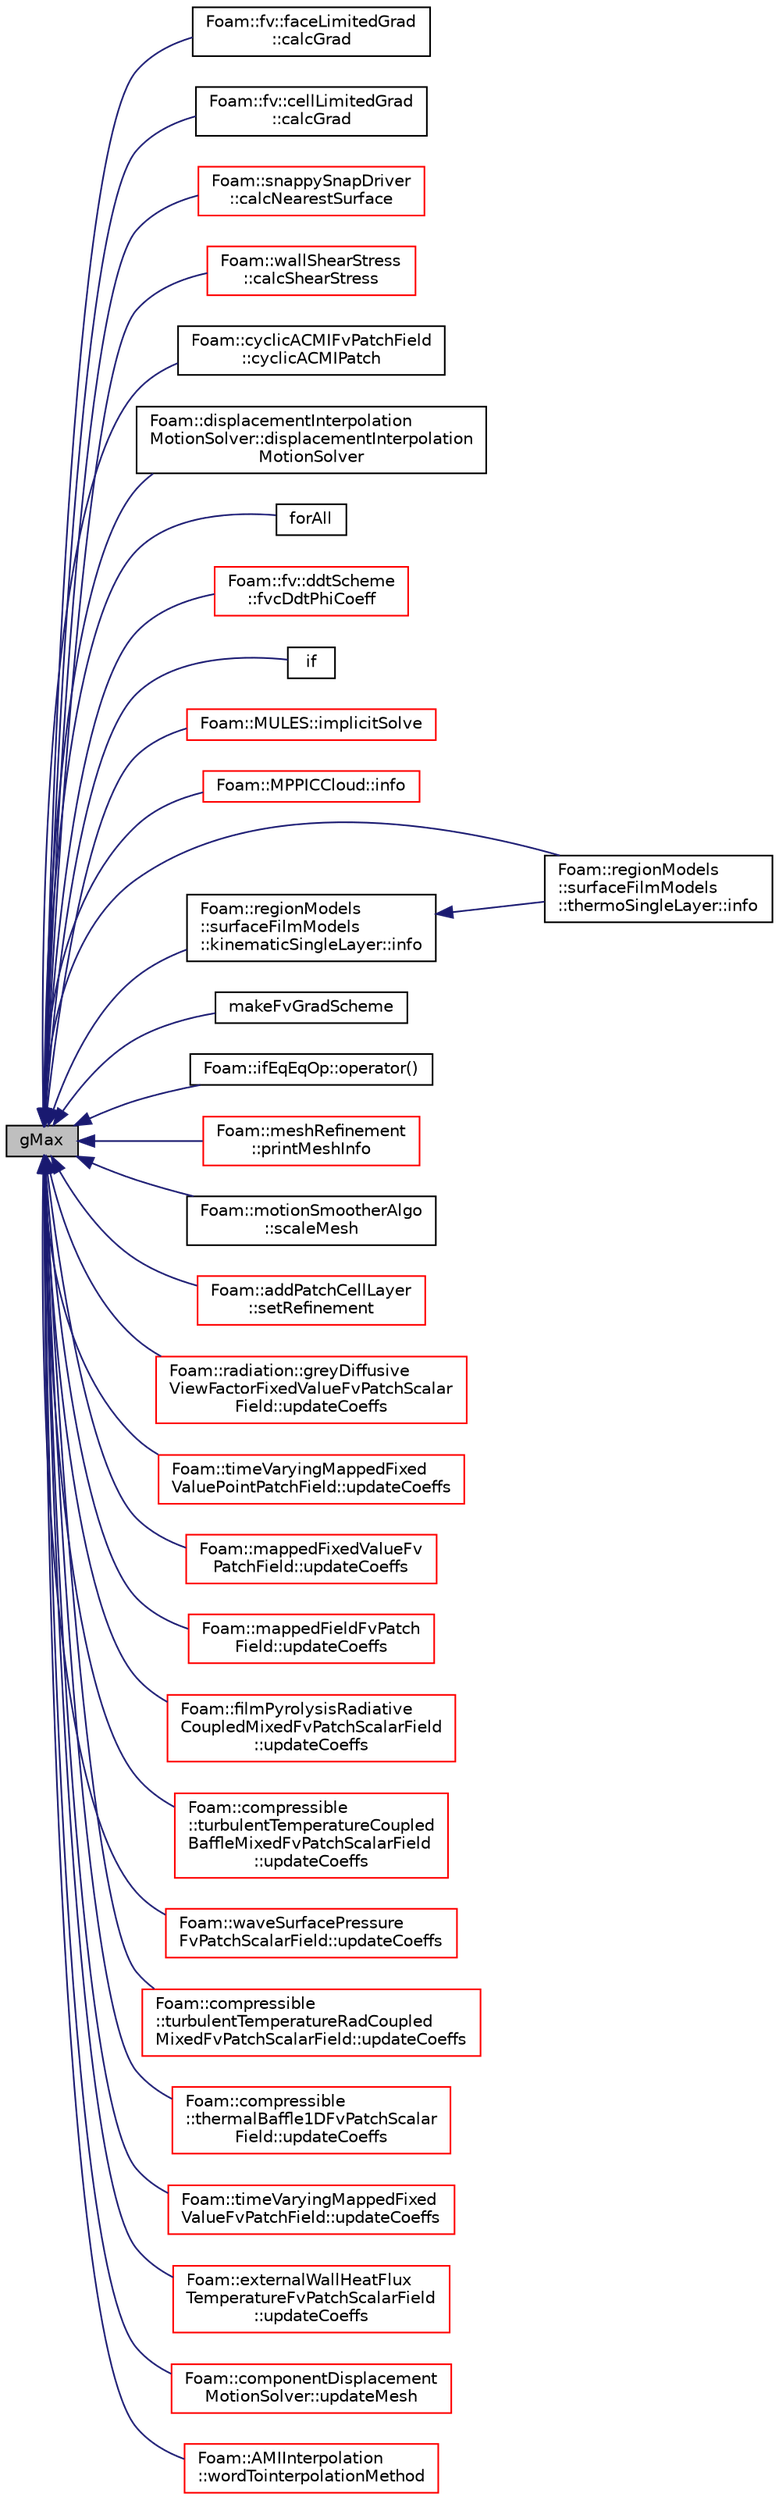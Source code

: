 digraph "gMax"
{
  bgcolor="transparent";
  edge [fontname="Helvetica",fontsize="10",labelfontname="Helvetica",labelfontsize="10"];
  node [fontname="Helvetica",fontsize="10",shape=record];
  rankdir="LR";
  Node1 [label="gMax",height=0.2,width=0.4,color="black", fillcolor="grey75", style="filled", fontcolor="black"];
  Node1 -> Node2 [dir="back",color="midnightblue",fontsize="10",style="solid",fontname="Helvetica"];
  Node2 [label="Foam::fv::faceLimitedGrad\l::calcGrad",height=0.2,width=0.4,color="black",URL="$a00737.html#ad8d9cb82461fad7624154d2e66528aa7"];
  Node1 -> Node3 [dir="back",color="midnightblue",fontsize="10",style="solid",fontname="Helvetica"];
  Node3 [label="Foam::fv::cellLimitedGrad\l::calcGrad",height=0.2,width=0.4,color="black",URL="$a00215.html#a9e6946d5c172823826c394cab9979f17"];
  Node1 -> Node4 [dir="back",color="midnightblue",fontsize="10",style="solid",fontname="Helvetica"];
  Node4 [label="Foam::snappySnapDriver\l::calcNearestSurface",height=0.2,width=0.4,color="red",URL="$a02421.html#a0a334a64613ee0c208d8edf18306bcf2",tooltip="Per patch point calculate point on nearest surface. Set as. "];
  Node1 -> Node5 [dir="back",color="midnightblue",fontsize="10",style="solid",fontname="Helvetica"];
  Node5 [label="Foam::wallShearStress\l::calcShearStress",height=0.2,width=0.4,color="red",URL="$a02945.html#a8a6d77ce57a081d39fa4e76f5415edec",tooltip="Calculate the shear stress. "];
  Node1 -> Node6 [dir="back",color="midnightblue",fontsize="10",style="solid",fontname="Helvetica"];
  Node6 [label="Foam::cyclicACMIFvPatchField\l::cyclicACMIPatch",height=0.2,width=0.4,color="black",URL="$a00464.html#a3a927eeaa0f7fc8ebc554fbd9ce29fc5",tooltip="Return local reference cast into the cyclic AMI patch. "];
  Node1 -> Node7 [dir="back",color="midnightblue",fontsize="10",style="solid",fontname="Helvetica"];
  Node7 [label="Foam::displacementInterpolation\lMotionSolver::displacementInterpolation\lMotionSolver",height=0.2,width=0.4,color="black",URL="$a00557.html#af70627c48920441a925701b8da5266ba",tooltip="Construct from polyMesh and IOdictionary. "];
  Node1 -> Node8 [dir="back",color="midnightblue",fontsize="10",style="solid",fontname="Helvetica"];
  Node8 [label="forAll",height=0.2,width=0.4,color="black",URL="$a03223.html#a3a6dfa236873b1e0df07a723bccf5222"];
  Node1 -> Node9 [dir="back",color="midnightblue",fontsize="10",style="solid",fontname="Helvetica"];
  Node9 [label="Foam::fv::ddtScheme\l::fvcDdtPhiCoeff",height=0.2,width=0.4,color="red",URL="$a00511.html#adaa5c26dbfd2851be994f2e32f3274d1"];
  Node1 -> Node10 [dir="back",color="midnightblue",fontsize="10",style="solid",fontname="Helvetica"];
  Node10 [label="if",height=0.2,width=0.4,color="black",URL="$a03169.html#a7249a5be96007daaf6a7fea1b25c3adc"];
  Node1 -> Node11 [dir="back",color="midnightblue",fontsize="10",style="solid",fontname="Helvetica"];
  Node11 [label="Foam::MULES::implicitSolve",height=0.2,width=0.4,color="red",URL="$a11016.html#af3ebc5af31512182ee43a56e994f4aaf"];
  Node1 -> Node12 [dir="back",color="midnightblue",fontsize="10",style="solid",fontname="Helvetica"];
  Node12 [label="Foam::MPPICCloud::info",height=0.2,width=0.4,color="red",URL="$a01567.html#ac1b66fe77173de9e5e8542b2823d6071",tooltip="I-O. "];
  Node1 -> Node13 [dir="back",color="midnightblue",fontsize="10",style="solid",fontname="Helvetica"];
  Node13 [label="Foam::regionModels\l::surfaceFilmModels\l::thermoSingleLayer::info",height=0.2,width=0.4,color="black",URL="$a02670.html#ac1b66fe77173de9e5e8542b2823d6071",tooltip="Provide some feedback. "];
  Node1 -> Node14 [dir="back",color="midnightblue",fontsize="10",style="solid",fontname="Helvetica"];
  Node14 [label="Foam::regionModels\l::surfaceFilmModels\l::kinematicSingleLayer::info",height=0.2,width=0.4,color="black",URL="$a01257.html#ac1b66fe77173de9e5e8542b2823d6071",tooltip="Provide some feedback. "];
  Node14 -> Node13 [dir="back",color="midnightblue",fontsize="10",style="solid",fontname="Helvetica"];
  Node1 -> Node15 [dir="back",color="midnightblue",fontsize="10",style="solid",fontname="Helvetica"];
  Node15 [label="makeFvGradScheme",height=0.2,width=0.4,color="black",URL="$a05862.html#a392ada9a48d078ac5e73a2b100268766"];
  Node1 -> Node16 [dir="back",color="midnightblue",fontsize="10",style="solid",fontname="Helvetica"];
  Node16 [label="Foam::ifEqEqOp::operator()",height=0.2,width=0.4,color="black",URL="$a01044.html#a71918488bb9f8251fb7d05ed3baeb14f"];
  Node1 -> Node17 [dir="back",color="midnightblue",fontsize="10",style="solid",fontname="Helvetica"];
  Node17 [label="Foam::meshRefinement\l::printMeshInfo",height=0.2,width=0.4,color="red",URL="$a01498.html#a518397ff0812ee208b5ccc9e4fa51f42",tooltip="Print some mesh stats. "];
  Node1 -> Node18 [dir="back",color="midnightblue",fontsize="10",style="solid",fontname="Helvetica"];
  Node18 [label="Foam::motionSmootherAlgo\l::scaleMesh",height=0.2,width=0.4,color="black",URL="$a01560.html#a32bff44040e6dbc2f185cba89bcacd6d",tooltip="Move mesh with externally provided mesh constraints. "];
  Node1 -> Node19 [dir="back",color="midnightblue",fontsize="10",style="solid",fontname="Helvetica"];
  Node19 [label="Foam::addPatchCellLayer\l::setRefinement",height=0.2,width=0.4,color="red",URL="$a00025.html#a9488cb0518f21b76444c508cc9658d64",tooltip="Play commands into polyTopoChange to create layers on top. "];
  Node1 -> Node20 [dir="back",color="midnightblue",fontsize="10",style="solid",fontname="Helvetica"];
  Node20 [label="Foam::radiation::greyDiffusive\lViewFactorFixedValueFvPatchScalar\lField::updateCoeffs",height=0.2,width=0.4,color="red",URL="$a00968.html#a7e24eafac629d3733181cd942d4c902f",tooltip="Update the coefficients associated with the patch field. "];
  Node1 -> Node21 [dir="back",color="midnightblue",fontsize="10",style="solid",fontname="Helvetica"];
  Node21 [label="Foam::timeVaryingMappedFixed\lValuePointPatchField::updateCoeffs",height=0.2,width=0.4,color="red",URL="$a02689.html#a7e24eafac629d3733181cd942d4c902f",tooltip="Update the coefficients associated with the patch field. "];
  Node1 -> Node22 [dir="back",color="midnightblue",fontsize="10",style="solid",fontname="Helvetica"];
  Node22 [label="Foam::mappedFixedValueFv\lPatchField::updateCoeffs",height=0.2,width=0.4,color="red",URL="$a01442.html#a7e24eafac629d3733181cd942d4c902f",tooltip="Update the coefficients associated with the patch field. "];
  Node1 -> Node23 [dir="back",color="midnightblue",fontsize="10",style="solid",fontname="Helvetica"];
  Node23 [label="Foam::mappedFieldFvPatch\lField::updateCoeffs",height=0.2,width=0.4,color="red",URL="$a01439.html#a7e24eafac629d3733181cd942d4c902f",tooltip="Update the coefficients associated with the patch field. "];
  Node1 -> Node24 [dir="back",color="midnightblue",fontsize="10",style="solid",fontname="Helvetica"];
  Node24 [label="Foam::filmPyrolysisRadiative\lCoupledMixedFvPatchScalarField\l::updateCoeffs",height=0.2,width=0.4,color="red",URL="$a00794.html#a7e24eafac629d3733181cd942d4c902f",tooltip="Update the coefficients associated with the patch field. "];
  Node1 -> Node25 [dir="back",color="midnightblue",fontsize="10",style="solid",fontname="Helvetica"];
  Node25 [label="Foam::compressible\l::turbulentTemperatureCoupled\lBaffleMixedFvPatchScalarField\l::updateCoeffs",height=0.2,width=0.4,color="red",URL="$a02780.html#a7e24eafac629d3733181cd942d4c902f",tooltip="Update the coefficients associated with the patch field. "];
  Node1 -> Node26 [dir="back",color="midnightblue",fontsize="10",style="solid",fontname="Helvetica"];
  Node26 [label="Foam::waveSurfacePressure\lFvPatchScalarField::updateCoeffs",height=0.2,width=0.4,color="red",URL="$a02949.html#a7e24eafac629d3733181cd942d4c902f",tooltip="Update the coefficients associated with the patch field. "];
  Node1 -> Node27 [dir="back",color="midnightblue",fontsize="10",style="solid",fontname="Helvetica"];
  Node27 [label="Foam::compressible\l::turbulentTemperatureRadCoupled\lMixedFvPatchScalarField::updateCoeffs",height=0.2,width=0.4,color="red",URL="$a02781.html#a7e24eafac629d3733181cd942d4c902f",tooltip="Update the coefficients associated with the patch field. "];
  Node1 -> Node28 [dir="back",color="midnightblue",fontsize="10",style="solid",fontname="Helvetica"];
  Node28 [label="Foam::compressible\l::thermalBaffle1DFvPatchScalar\lField::updateCoeffs",height=0.2,width=0.4,color="red",URL="$a02651.html#a7e24eafac629d3733181cd942d4c902f",tooltip="Update the coefficients associated with the patch field. "];
  Node1 -> Node29 [dir="back",color="midnightblue",fontsize="10",style="solid",fontname="Helvetica"];
  Node29 [label="Foam::timeVaryingMappedFixed\lValueFvPatchField::updateCoeffs",height=0.2,width=0.4,color="red",URL="$a02688.html#a7e24eafac629d3733181cd942d4c902f",tooltip="Update the coefficients associated with the patch field. "];
  Node1 -> Node30 [dir="back",color="midnightblue",fontsize="10",style="solid",fontname="Helvetica"];
  Node30 [label="Foam::externalWallHeatFlux\lTemperatureFvPatchScalarField\l::updateCoeffs",height=0.2,width=0.4,color="red",URL="$a00720.html#a7e24eafac629d3733181cd942d4c902f",tooltip="Update the coefficients associated with the patch field. "];
  Node1 -> Node31 [dir="back",color="midnightblue",fontsize="10",style="solid",fontname="Helvetica"];
  Node31 [label="Foam::componentDisplacement\lMotionSolver::updateMesh",height=0.2,width=0.4,color="red",URL="$a00331.html#ad57565956fd4064299f4bd3c4eebb1d4",tooltip="Update local data for topology changes. "];
  Node1 -> Node32 [dir="back",color="midnightblue",fontsize="10",style="solid",fontname="Helvetica"];
  Node32 [label="Foam::AMIInterpolation\l::wordTointerpolationMethod",height=0.2,width=0.4,color="red",URL="$a00048.html#a60e3ed16ffdfe716b129e1e10820c506",tooltip="Convert word to interpolationMethod. "];
}
